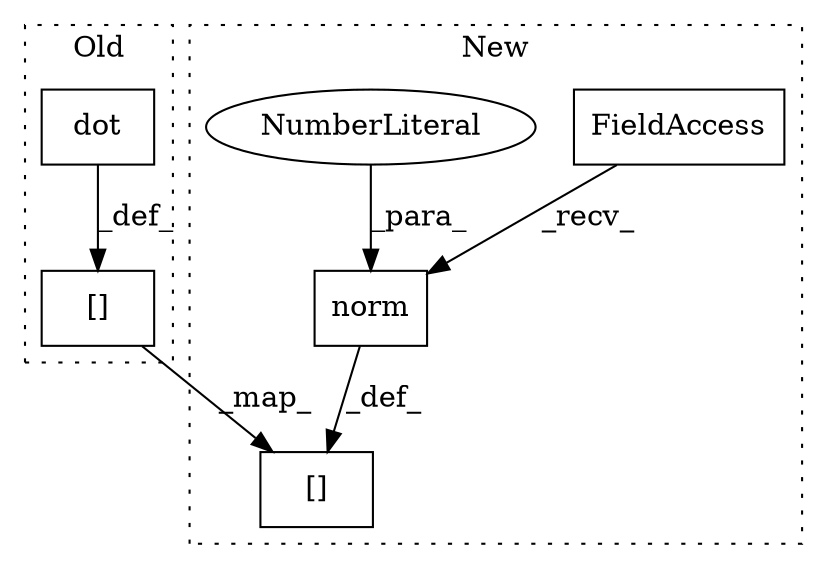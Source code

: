 digraph G {
subgraph cluster0 {
1 [label="dot" a="32" s="2473,2508" l="4,1" shape="box"];
5 [label="[]" a="2" s="2431,2448" l="16,1" shape="box"];
label = "Old";
style="dotted";
}
subgraph cluster1 {
2 [label="norm" a="32" s="2942,2964" l="5,1" shape="box"];
3 [label="FieldAccess" a="22" s="2929" l="12" shape="box"];
4 [label="NumberLiteral" a="34" s="2963" l="1" shape="ellipse"];
6 [label="[]" a="2" s="2857,2908" l="21,2" shape="box"];
label = "New";
style="dotted";
}
1 -> 5 [label="_def_"];
2 -> 6 [label="_def_"];
3 -> 2 [label="_recv_"];
4 -> 2 [label="_para_"];
5 -> 6 [label="_map_"];
}
